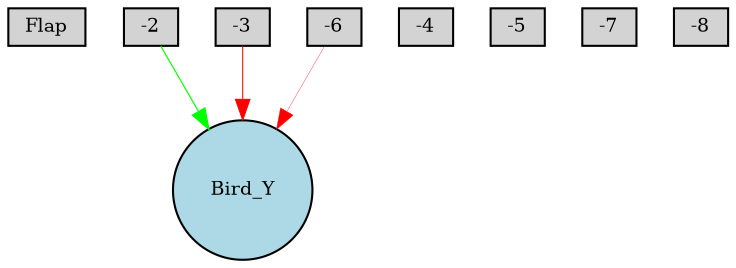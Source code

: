 digraph {
	node [fontsize=9 height=0.2 shape=circle width=0.2]
	Flap [fillcolor=lightgray shape=box style=filled]
	-2 [fillcolor=lightgray shape=box style=filled]
	-3 [fillcolor=lightgray shape=box style=filled]
	-4 [fillcolor=lightgray shape=box style=filled]
	-5 [fillcolor=lightgray shape=box style=filled]
	-6 [fillcolor=lightgray shape=box style=filled]
	-7 [fillcolor=lightgray shape=box style=filled]
	-8 [fillcolor=lightgray shape=box style=filled]
	Bird_Y [fillcolor=lightblue style=filled]
	-2 -> Bird_Y [color=green penwidth=0.5675685555623897 style=solid]
	-6 -> Bird_Y [color=red penwidth=0.16318206168579613 style=solid]
	-3 -> Bird_Y [color=red penwidth=0.4973440920862332 style=solid]
}
